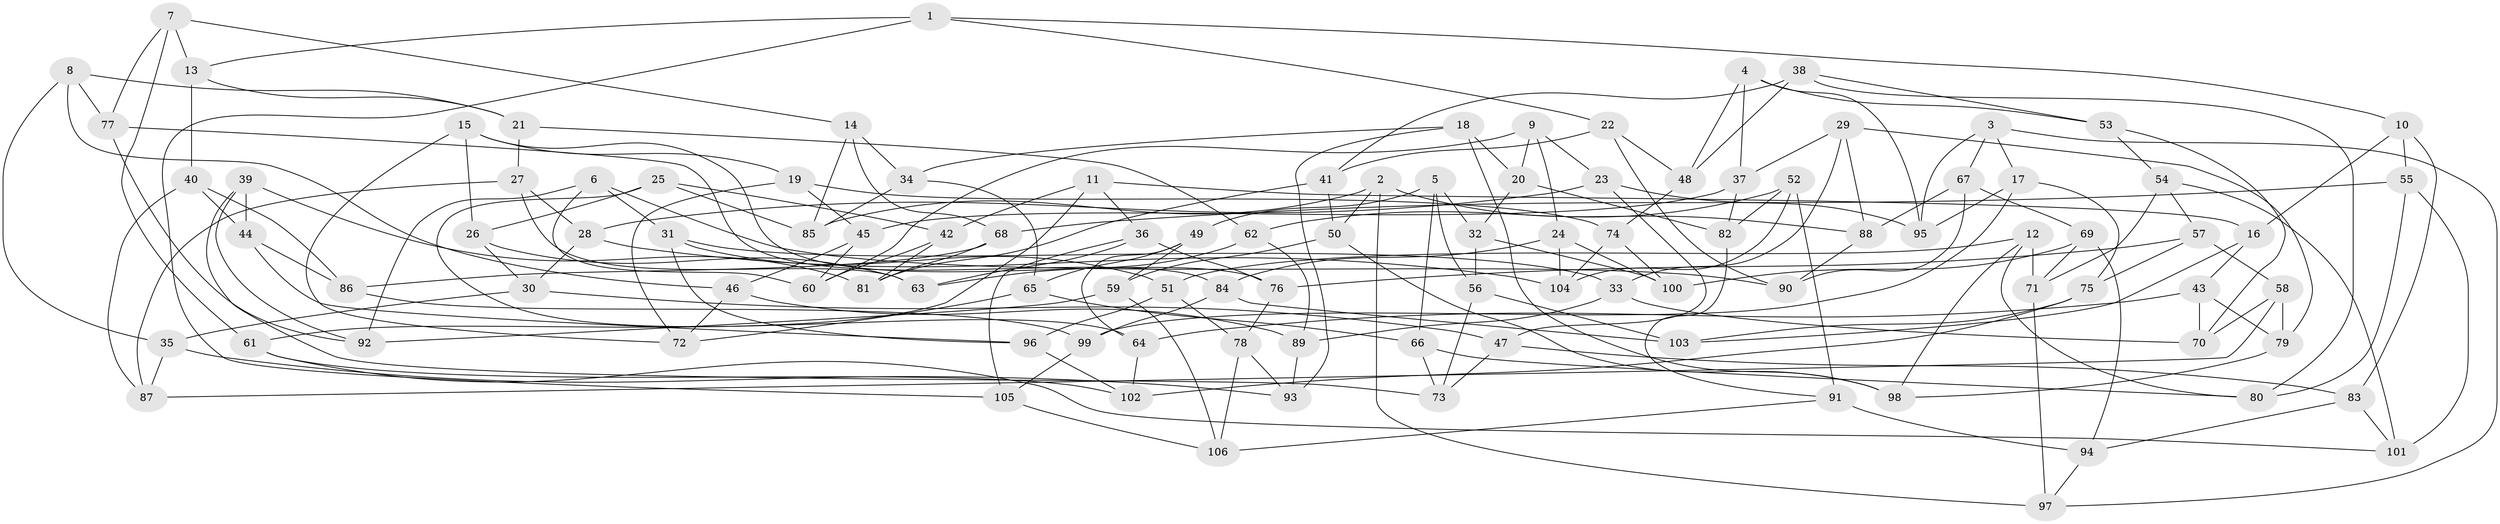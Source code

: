 // coarse degree distribution, {3: 0.18867924528301888, 4: 0.5094339622641509, 5: 0.11320754716981132, 8: 0.07547169811320754, 9: 0.05660377358490566, 6: 0.018867924528301886, 17: 0.018867924528301886, 10: 0.018867924528301886}
// Generated by graph-tools (version 1.1) at 2025/02/03/04/25 22:02:50]
// undirected, 106 vertices, 212 edges
graph export_dot {
graph [start="1"]
  node [color=gray90,style=filled];
  1;
  2;
  3;
  4;
  5;
  6;
  7;
  8;
  9;
  10;
  11;
  12;
  13;
  14;
  15;
  16;
  17;
  18;
  19;
  20;
  21;
  22;
  23;
  24;
  25;
  26;
  27;
  28;
  29;
  30;
  31;
  32;
  33;
  34;
  35;
  36;
  37;
  38;
  39;
  40;
  41;
  42;
  43;
  44;
  45;
  46;
  47;
  48;
  49;
  50;
  51;
  52;
  53;
  54;
  55;
  56;
  57;
  58;
  59;
  60;
  61;
  62;
  63;
  64;
  65;
  66;
  67;
  68;
  69;
  70;
  71;
  72;
  73;
  74;
  75;
  76;
  77;
  78;
  79;
  80;
  81;
  82;
  83;
  84;
  85;
  86;
  87;
  88;
  89;
  90;
  91;
  92;
  93;
  94;
  95;
  96;
  97;
  98;
  99;
  100;
  101;
  102;
  103;
  104;
  105;
  106;
  1 -- 10;
  1 -- 13;
  1 -- 105;
  1 -- 22;
  2 -- 97;
  2 -- 50;
  2 -- 88;
  2 -- 85;
  3 -- 95;
  3 -- 67;
  3 -- 17;
  3 -- 97;
  4 -- 95;
  4 -- 37;
  4 -- 48;
  4 -- 53;
  5 -- 32;
  5 -- 66;
  5 -- 49;
  5 -- 56;
  6 -- 90;
  6 -- 31;
  6 -- 60;
  6 -- 92;
  7 -- 13;
  7 -- 61;
  7 -- 77;
  7 -- 14;
  8 -- 21;
  8 -- 35;
  8 -- 77;
  8 -- 46;
  9 -- 20;
  9 -- 60;
  9 -- 23;
  9 -- 24;
  10 -- 83;
  10 -- 16;
  10 -- 55;
  11 -- 42;
  11 -- 36;
  11 -- 61;
  11 -- 16;
  12 -- 80;
  12 -- 51;
  12 -- 98;
  12 -- 71;
  13 -- 21;
  13 -- 40;
  14 -- 85;
  14 -- 68;
  14 -- 34;
  15 -- 76;
  15 -- 26;
  15 -- 19;
  15 -- 72;
  16 -- 43;
  16 -- 103;
  17 -- 99;
  17 -- 95;
  17 -- 75;
  18 -- 20;
  18 -- 93;
  18 -- 98;
  18 -- 34;
  19 -- 45;
  19 -- 74;
  19 -- 72;
  20 -- 32;
  20 -- 82;
  21 -- 62;
  21 -- 27;
  22 -- 41;
  22 -- 48;
  22 -- 90;
  23 -- 47;
  23 -- 28;
  23 -- 95;
  24 -- 84;
  24 -- 104;
  24 -- 100;
  25 -- 26;
  25 -- 42;
  25 -- 64;
  25 -- 85;
  26 -- 30;
  26 -- 63;
  27 -- 87;
  27 -- 63;
  27 -- 28;
  28 -- 30;
  28 -- 104;
  29 -- 88;
  29 -- 37;
  29 -- 33;
  29 -- 79;
  30 -- 47;
  30 -- 35;
  31 -- 51;
  31 -- 96;
  31 -- 33;
  32 -- 100;
  32 -- 56;
  33 -- 89;
  33 -- 70;
  34 -- 85;
  34 -- 65;
  35 -- 87;
  35 -- 93;
  36 -- 105;
  36 -- 63;
  36 -- 76;
  37 -- 82;
  37 -- 45;
  38 -- 41;
  38 -- 48;
  38 -- 80;
  38 -- 53;
  39 -- 81;
  39 -- 92;
  39 -- 73;
  39 -- 44;
  40 -- 87;
  40 -- 86;
  40 -- 44;
  41 -- 81;
  41 -- 50;
  42 -- 81;
  42 -- 60;
  43 -- 79;
  43 -- 64;
  43 -- 70;
  44 -- 96;
  44 -- 86;
  45 -- 46;
  45 -- 60;
  46 -- 72;
  46 -- 89;
  47 -- 83;
  47 -- 73;
  48 -- 74;
  49 -- 64;
  49 -- 65;
  49 -- 59;
  50 -- 59;
  50 -- 98;
  51 -- 96;
  51 -- 78;
  52 -- 82;
  52 -- 91;
  52 -- 104;
  52 -- 62;
  53 -- 70;
  53 -- 54;
  54 -- 101;
  54 -- 57;
  54 -- 71;
  55 -- 80;
  55 -- 68;
  55 -- 101;
  56 -- 103;
  56 -- 73;
  57 -- 58;
  57 -- 76;
  57 -- 75;
  58 -- 70;
  58 -- 79;
  58 -- 87;
  59 -- 106;
  59 -- 92;
  61 -- 102;
  61 -- 101;
  62 -- 63;
  62 -- 89;
  64 -- 102;
  65 -- 66;
  65 -- 72;
  66 -- 80;
  66 -- 73;
  67 -- 90;
  67 -- 69;
  67 -- 88;
  68 -- 86;
  68 -- 81;
  69 -- 71;
  69 -- 100;
  69 -- 94;
  71 -- 97;
  74 -- 104;
  74 -- 100;
  75 -- 103;
  75 -- 102;
  76 -- 78;
  77 -- 84;
  77 -- 92;
  78 -- 106;
  78 -- 93;
  79 -- 98;
  82 -- 91;
  83 -- 101;
  83 -- 94;
  84 -- 99;
  84 -- 103;
  86 -- 99;
  88 -- 90;
  89 -- 93;
  91 -- 106;
  91 -- 94;
  94 -- 97;
  96 -- 102;
  99 -- 105;
  105 -- 106;
}
